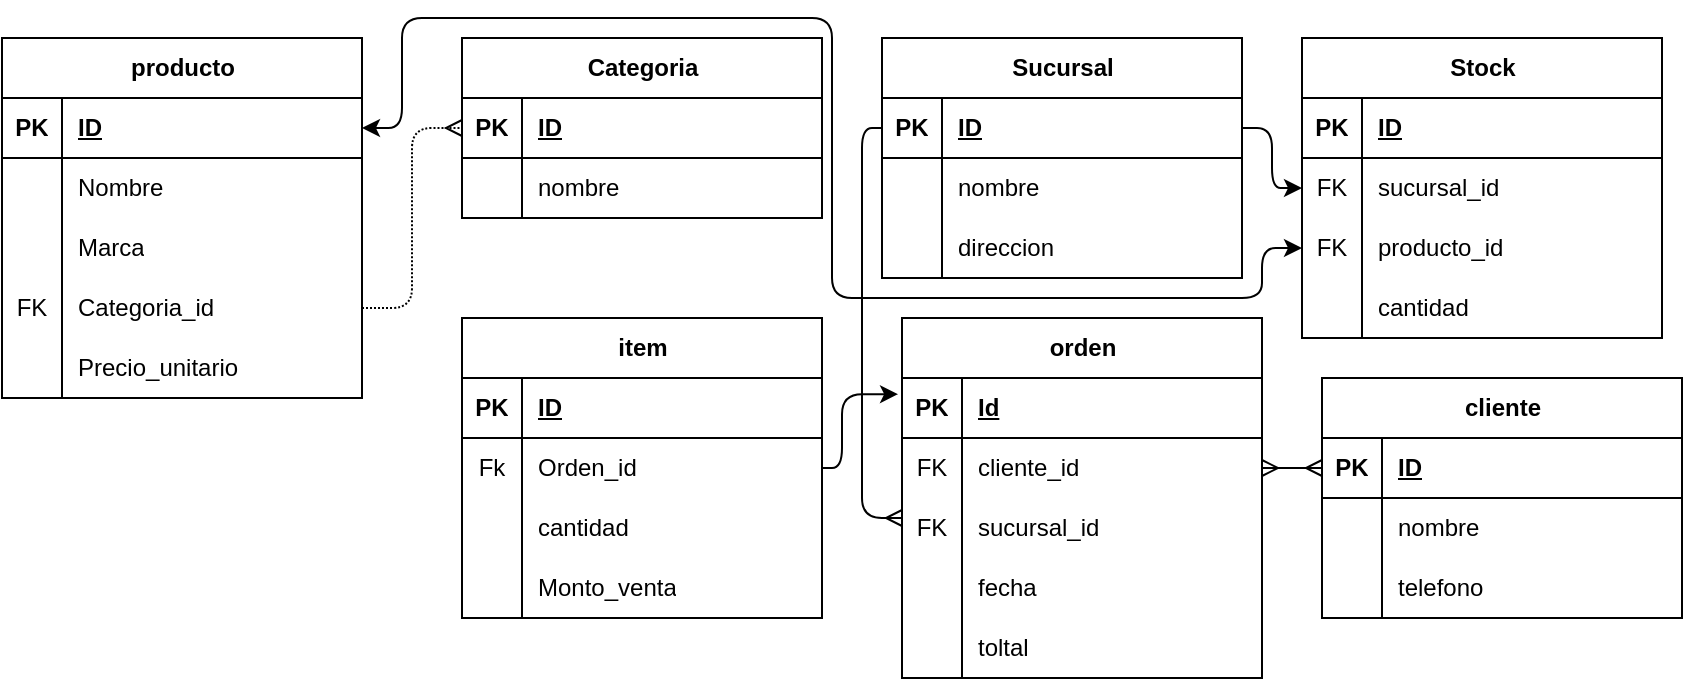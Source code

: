 <mxfile>
    <diagram name="Página-1" id="HfL3oUS0hRwp20W-TjiG">
        <mxGraphModel dx="779" dy="559" grid="1" gridSize="10" guides="1" tooltips="1" connect="1" arrows="1" fold="1" page="1" pageScale="1" pageWidth="827" pageHeight="1169" math="0" shadow="0">
            <root>
                <mxCell id="0"/>
                <mxCell id="1" parent="0"/>
                <mxCell id="Du9rC2xpusQDRK1e7lrX-2" value="Categoria" style="shape=table;startSize=30;container=1;collapsible=1;childLayout=tableLayout;fixedRows=1;rowLines=0;fontStyle=1;align=center;resizeLast=1;html=1;" parent="1" vertex="1">
                    <mxGeometry x="290" y="90" width="180" height="90" as="geometry"/>
                </mxCell>
                <mxCell id="Du9rC2xpusQDRK1e7lrX-3" value="" style="shape=tableRow;horizontal=0;startSize=0;swimlaneHead=0;swimlaneBody=0;fillColor=none;collapsible=0;dropTarget=0;points=[[0,0.5],[1,0.5]];portConstraint=eastwest;top=0;left=0;right=0;bottom=1;" parent="Du9rC2xpusQDRK1e7lrX-2" vertex="1">
                    <mxGeometry y="30" width="180" height="30" as="geometry"/>
                </mxCell>
                <mxCell id="Du9rC2xpusQDRK1e7lrX-4" value="PK" style="shape=partialRectangle;connectable=0;fillColor=none;top=0;left=0;bottom=0;right=0;fontStyle=1;overflow=hidden;whiteSpace=wrap;html=1;" parent="Du9rC2xpusQDRK1e7lrX-3" vertex="1">
                    <mxGeometry width="30" height="30" as="geometry">
                        <mxRectangle width="30" height="30" as="alternateBounds"/>
                    </mxGeometry>
                </mxCell>
                <mxCell id="Du9rC2xpusQDRK1e7lrX-5" value="ID" style="shape=partialRectangle;connectable=0;fillColor=none;top=0;left=0;bottom=0;right=0;align=left;spacingLeft=6;fontStyle=5;overflow=hidden;whiteSpace=wrap;html=1;" parent="Du9rC2xpusQDRK1e7lrX-3" vertex="1">
                    <mxGeometry x="30" width="150" height="30" as="geometry">
                        <mxRectangle width="150" height="30" as="alternateBounds"/>
                    </mxGeometry>
                </mxCell>
                <mxCell id="Du9rC2xpusQDRK1e7lrX-6" value="" style="shape=tableRow;horizontal=0;startSize=0;swimlaneHead=0;swimlaneBody=0;fillColor=none;collapsible=0;dropTarget=0;points=[[0,0.5],[1,0.5]];portConstraint=eastwest;top=0;left=0;right=0;bottom=0;" parent="Du9rC2xpusQDRK1e7lrX-2" vertex="1">
                    <mxGeometry y="60" width="180" height="30" as="geometry"/>
                </mxCell>
                <mxCell id="Du9rC2xpusQDRK1e7lrX-7" value="" style="shape=partialRectangle;connectable=0;fillColor=none;top=0;left=0;bottom=0;right=0;editable=1;overflow=hidden;whiteSpace=wrap;html=1;" parent="Du9rC2xpusQDRK1e7lrX-6" vertex="1">
                    <mxGeometry width="30" height="30" as="geometry">
                        <mxRectangle width="30" height="30" as="alternateBounds"/>
                    </mxGeometry>
                </mxCell>
                <mxCell id="Du9rC2xpusQDRK1e7lrX-8" value="nombre" style="shape=partialRectangle;connectable=0;fillColor=none;top=0;left=0;bottom=0;right=0;align=left;spacingLeft=6;overflow=hidden;whiteSpace=wrap;html=1;" parent="Du9rC2xpusQDRK1e7lrX-6" vertex="1">
                    <mxGeometry x="30" width="150" height="30" as="geometry">
                        <mxRectangle width="150" height="30" as="alternateBounds"/>
                    </mxGeometry>
                </mxCell>
                <mxCell id="Du9rC2xpusQDRK1e7lrX-15" value="producto" style="shape=table;startSize=30;container=1;collapsible=1;childLayout=tableLayout;fixedRows=1;rowLines=0;fontStyle=1;align=center;resizeLast=1;html=1;" parent="1" vertex="1">
                    <mxGeometry x="60" y="90" width="180" height="180" as="geometry"/>
                </mxCell>
                <mxCell id="Du9rC2xpusQDRK1e7lrX-16" value="" style="shape=tableRow;horizontal=0;startSize=0;swimlaneHead=0;swimlaneBody=0;fillColor=none;collapsible=0;dropTarget=0;points=[[0,0.5],[1,0.5]];portConstraint=eastwest;top=0;left=0;right=0;bottom=1;" parent="Du9rC2xpusQDRK1e7lrX-15" vertex="1">
                    <mxGeometry y="30" width="180" height="30" as="geometry"/>
                </mxCell>
                <mxCell id="Du9rC2xpusQDRK1e7lrX-17" value="PK" style="shape=partialRectangle;connectable=0;fillColor=none;top=0;left=0;bottom=0;right=0;fontStyle=1;overflow=hidden;whiteSpace=wrap;html=1;" parent="Du9rC2xpusQDRK1e7lrX-16" vertex="1">
                    <mxGeometry width="30" height="30" as="geometry">
                        <mxRectangle width="30" height="30" as="alternateBounds"/>
                    </mxGeometry>
                </mxCell>
                <mxCell id="Du9rC2xpusQDRK1e7lrX-18" value="ID" style="shape=partialRectangle;connectable=0;fillColor=none;top=0;left=0;bottom=0;right=0;align=left;spacingLeft=6;fontStyle=5;overflow=hidden;whiteSpace=wrap;html=1;" parent="Du9rC2xpusQDRK1e7lrX-16" vertex="1">
                    <mxGeometry x="30" width="150" height="30" as="geometry">
                        <mxRectangle width="150" height="30" as="alternateBounds"/>
                    </mxGeometry>
                </mxCell>
                <mxCell id="Du9rC2xpusQDRK1e7lrX-19" value="" style="shape=tableRow;horizontal=0;startSize=0;swimlaneHead=0;swimlaneBody=0;fillColor=none;collapsible=0;dropTarget=0;points=[[0,0.5],[1,0.5]];portConstraint=eastwest;top=0;left=0;right=0;bottom=0;" parent="Du9rC2xpusQDRK1e7lrX-15" vertex="1">
                    <mxGeometry y="60" width="180" height="30" as="geometry"/>
                </mxCell>
                <mxCell id="Du9rC2xpusQDRK1e7lrX-20" value="" style="shape=partialRectangle;connectable=0;fillColor=none;top=0;left=0;bottom=0;right=0;editable=1;overflow=hidden;whiteSpace=wrap;html=1;" parent="Du9rC2xpusQDRK1e7lrX-19" vertex="1">
                    <mxGeometry width="30" height="30" as="geometry">
                        <mxRectangle width="30" height="30" as="alternateBounds"/>
                    </mxGeometry>
                </mxCell>
                <mxCell id="Du9rC2xpusQDRK1e7lrX-21" value="Nombre" style="shape=partialRectangle;connectable=0;fillColor=none;top=0;left=0;bottom=0;right=0;align=left;spacingLeft=6;overflow=hidden;whiteSpace=wrap;html=1;" parent="Du9rC2xpusQDRK1e7lrX-19" vertex="1">
                    <mxGeometry x="30" width="150" height="30" as="geometry">
                        <mxRectangle width="150" height="30" as="alternateBounds"/>
                    </mxGeometry>
                </mxCell>
                <mxCell id="Du9rC2xpusQDRK1e7lrX-31" style="shape=tableRow;horizontal=0;startSize=0;swimlaneHead=0;swimlaneBody=0;fillColor=none;collapsible=0;dropTarget=0;points=[[0,0.5],[1,0.5]];portConstraint=eastwest;top=0;left=0;right=0;bottom=0;" parent="Du9rC2xpusQDRK1e7lrX-15" vertex="1">
                    <mxGeometry y="90" width="180" height="30" as="geometry"/>
                </mxCell>
                <mxCell id="Du9rC2xpusQDRK1e7lrX-32" style="shape=partialRectangle;connectable=0;fillColor=none;top=0;left=0;bottom=0;right=0;editable=1;overflow=hidden;whiteSpace=wrap;html=1;" parent="Du9rC2xpusQDRK1e7lrX-31" vertex="1">
                    <mxGeometry width="30" height="30" as="geometry">
                        <mxRectangle width="30" height="30" as="alternateBounds"/>
                    </mxGeometry>
                </mxCell>
                <mxCell id="Du9rC2xpusQDRK1e7lrX-33" value="Marca" style="shape=partialRectangle;connectable=0;fillColor=none;top=0;left=0;bottom=0;right=0;align=left;spacingLeft=6;overflow=hidden;whiteSpace=wrap;html=1;" parent="Du9rC2xpusQDRK1e7lrX-31" vertex="1">
                    <mxGeometry x="30" width="150" height="30" as="geometry">
                        <mxRectangle width="150" height="30" as="alternateBounds"/>
                    </mxGeometry>
                </mxCell>
                <mxCell id="Du9rC2xpusQDRK1e7lrX-22" value="" style="shape=tableRow;horizontal=0;startSize=0;swimlaneHead=0;swimlaneBody=0;fillColor=none;collapsible=0;dropTarget=0;points=[[0,0.5],[1,0.5]];portConstraint=eastwest;top=0;left=0;right=0;bottom=0;" parent="Du9rC2xpusQDRK1e7lrX-15" vertex="1">
                    <mxGeometry y="120" width="180" height="30" as="geometry"/>
                </mxCell>
                <mxCell id="Du9rC2xpusQDRK1e7lrX-23" value="FK" style="shape=partialRectangle;connectable=0;fillColor=none;top=0;left=0;bottom=0;right=0;editable=1;overflow=hidden;whiteSpace=wrap;html=1;" parent="Du9rC2xpusQDRK1e7lrX-22" vertex="1">
                    <mxGeometry width="30" height="30" as="geometry">
                        <mxRectangle width="30" height="30" as="alternateBounds"/>
                    </mxGeometry>
                </mxCell>
                <mxCell id="Du9rC2xpusQDRK1e7lrX-24" value="Categoria_id" style="shape=partialRectangle;connectable=0;fillColor=none;top=0;left=0;bottom=0;right=0;align=left;spacingLeft=6;overflow=hidden;whiteSpace=wrap;html=1;" parent="Du9rC2xpusQDRK1e7lrX-22" vertex="1">
                    <mxGeometry x="30" width="150" height="30" as="geometry">
                        <mxRectangle width="150" height="30" as="alternateBounds"/>
                    </mxGeometry>
                </mxCell>
                <mxCell id="Du9rC2xpusQDRK1e7lrX-25" value="" style="shape=tableRow;horizontal=0;startSize=0;swimlaneHead=0;swimlaneBody=0;fillColor=none;collapsible=0;dropTarget=0;points=[[0,0.5],[1,0.5]];portConstraint=eastwest;top=0;left=0;right=0;bottom=0;" parent="Du9rC2xpusQDRK1e7lrX-15" vertex="1">
                    <mxGeometry y="150" width="180" height="30" as="geometry"/>
                </mxCell>
                <mxCell id="Du9rC2xpusQDRK1e7lrX-26" value="" style="shape=partialRectangle;connectable=0;fillColor=none;top=0;left=0;bottom=0;right=0;editable=1;overflow=hidden;whiteSpace=wrap;html=1;" parent="Du9rC2xpusQDRK1e7lrX-25" vertex="1">
                    <mxGeometry width="30" height="30" as="geometry">
                        <mxRectangle width="30" height="30" as="alternateBounds"/>
                    </mxGeometry>
                </mxCell>
                <mxCell id="Du9rC2xpusQDRK1e7lrX-27" value="Precio_unitario" style="shape=partialRectangle;connectable=0;fillColor=none;top=0;left=0;bottom=0;right=0;align=left;spacingLeft=6;overflow=hidden;whiteSpace=wrap;html=1;" parent="Du9rC2xpusQDRK1e7lrX-25" vertex="1">
                    <mxGeometry x="30" width="150" height="30" as="geometry">
                        <mxRectangle width="150" height="30" as="alternateBounds"/>
                    </mxGeometry>
                </mxCell>
                <mxCell id="Du9rC2xpusQDRK1e7lrX-34" value="Sucursal" style="shape=table;startSize=30;container=1;collapsible=1;childLayout=tableLayout;fixedRows=1;rowLines=0;fontStyle=1;align=center;resizeLast=1;html=1;" parent="1" vertex="1">
                    <mxGeometry x="500" y="90" width="180" height="120" as="geometry"/>
                </mxCell>
                <mxCell id="Du9rC2xpusQDRK1e7lrX-35" value="" style="shape=tableRow;horizontal=0;startSize=0;swimlaneHead=0;swimlaneBody=0;fillColor=none;collapsible=0;dropTarget=0;points=[[0,0.5],[1,0.5]];portConstraint=eastwest;top=0;left=0;right=0;bottom=1;" parent="Du9rC2xpusQDRK1e7lrX-34" vertex="1">
                    <mxGeometry y="30" width="180" height="30" as="geometry"/>
                </mxCell>
                <mxCell id="Du9rC2xpusQDRK1e7lrX-36" value="PK" style="shape=partialRectangle;connectable=0;fillColor=none;top=0;left=0;bottom=0;right=0;fontStyle=1;overflow=hidden;whiteSpace=wrap;html=1;" parent="Du9rC2xpusQDRK1e7lrX-35" vertex="1">
                    <mxGeometry width="30" height="30" as="geometry">
                        <mxRectangle width="30" height="30" as="alternateBounds"/>
                    </mxGeometry>
                </mxCell>
                <mxCell id="Du9rC2xpusQDRK1e7lrX-37" value="ID" style="shape=partialRectangle;connectable=0;fillColor=none;top=0;left=0;bottom=0;right=0;align=left;spacingLeft=6;fontStyle=5;overflow=hidden;whiteSpace=wrap;html=1;" parent="Du9rC2xpusQDRK1e7lrX-35" vertex="1">
                    <mxGeometry x="30" width="150" height="30" as="geometry">
                        <mxRectangle width="150" height="30" as="alternateBounds"/>
                    </mxGeometry>
                </mxCell>
                <mxCell id="Du9rC2xpusQDRK1e7lrX-38" value="" style="shape=tableRow;horizontal=0;startSize=0;swimlaneHead=0;swimlaneBody=0;fillColor=none;collapsible=0;dropTarget=0;points=[[0,0.5],[1,0.5]];portConstraint=eastwest;top=0;left=0;right=0;bottom=0;" parent="Du9rC2xpusQDRK1e7lrX-34" vertex="1">
                    <mxGeometry y="60" width="180" height="30" as="geometry"/>
                </mxCell>
                <mxCell id="Du9rC2xpusQDRK1e7lrX-39" value="" style="shape=partialRectangle;connectable=0;fillColor=none;top=0;left=0;bottom=0;right=0;editable=1;overflow=hidden;whiteSpace=wrap;html=1;" parent="Du9rC2xpusQDRK1e7lrX-38" vertex="1">
                    <mxGeometry width="30" height="30" as="geometry">
                        <mxRectangle width="30" height="30" as="alternateBounds"/>
                    </mxGeometry>
                </mxCell>
                <mxCell id="Du9rC2xpusQDRK1e7lrX-40" value="nombre" style="shape=partialRectangle;connectable=0;fillColor=none;top=0;left=0;bottom=0;right=0;align=left;spacingLeft=6;overflow=hidden;whiteSpace=wrap;html=1;" parent="Du9rC2xpusQDRK1e7lrX-38" vertex="1">
                    <mxGeometry x="30" width="150" height="30" as="geometry">
                        <mxRectangle width="150" height="30" as="alternateBounds"/>
                    </mxGeometry>
                </mxCell>
                <mxCell id="Du9rC2xpusQDRK1e7lrX-41" value="" style="shape=tableRow;horizontal=0;startSize=0;swimlaneHead=0;swimlaneBody=0;fillColor=none;collapsible=0;dropTarget=0;points=[[0,0.5],[1,0.5]];portConstraint=eastwest;top=0;left=0;right=0;bottom=0;" parent="Du9rC2xpusQDRK1e7lrX-34" vertex="1">
                    <mxGeometry y="90" width="180" height="30" as="geometry"/>
                </mxCell>
                <mxCell id="Du9rC2xpusQDRK1e7lrX-42" value="" style="shape=partialRectangle;connectable=0;fillColor=none;top=0;left=0;bottom=0;right=0;editable=1;overflow=hidden;whiteSpace=wrap;html=1;" parent="Du9rC2xpusQDRK1e7lrX-41" vertex="1">
                    <mxGeometry width="30" height="30" as="geometry">
                        <mxRectangle width="30" height="30" as="alternateBounds"/>
                    </mxGeometry>
                </mxCell>
                <mxCell id="Du9rC2xpusQDRK1e7lrX-43" value="direccion" style="shape=partialRectangle;connectable=0;fillColor=none;top=0;left=0;bottom=0;right=0;align=left;spacingLeft=6;overflow=hidden;whiteSpace=wrap;html=1;" parent="Du9rC2xpusQDRK1e7lrX-41" vertex="1">
                    <mxGeometry x="30" width="150" height="30" as="geometry">
                        <mxRectangle width="150" height="30" as="alternateBounds"/>
                    </mxGeometry>
                </mxCell>
                <mxCell id="Du9rC2xpusQDRK1e7lrX-47" value="Stock" style="shape=table;startSize=30;container=1;collapsible=1;childLayout=tableLayout;fixedRows=1;rowLines=0;fontStyle=1;align=center;resizeLast=1;html=1;" parent="1" vertex="1">
                    <mxGeometry x="710" y="90" width="180" height="150" as="geometry"/>
                </mxCell>
                <mxCell id="Du9rC2xpusQDRK1e7lrX-48" value="" style="shape=tableRow;horizontal=0;startSize=0;swimlaneHead=0;swimlaneBody=0;fillColor=none;collapsible=0;dropTarget=0;points=[[0,0.5],[1,0.5]];portConstraint=eastwest;top=0;left=0;right=0;bottom=1;" parent="Du9rC2xpusQDRK1e7lrX-47" vertex="1">
                    <mxGeometry y="30" width="180" height="30" as="geometry"/>
                </mxCell>
                <mxCell id="Du9rC2xpusQDRK1e7lrX-49" value="PK" style="shape=partialRectangle;connectable=0;fillColor=none;top=0;left=0;bottom=0;right=0;fontStyle=1;overflow=hidden;whiteSpace=wrap;html=1;" parent="Du9rC2xpusQDRK1e7lrX-48" vertex="1">
                    <mxGeometry width="30" height="30" as="geometry">
                        <mxRectangle width="30" height="30" as="alternateBounds"/>
                    </mxGeometry>
                </mxCell>
                <mxCell id="Du9rC2xpusQDRK1e7lrX-50" value="ID" style="shape=partialRectangle;connectable=0;fillColor=none;top=0;left=0;bottom=0;right=0;align=left;spacingLeft=6;fontStyle=5;overflow=hidden;whiteSpace=wrap;html=1;" parent="Du9rC2xpusQDRK1e7lrX-48" vertex="1">
                    <mxGeometry x="30" width="150" height="30" as="geometry">
                        <mxRectangle width="150" height="30" as="alternateBounds"/>
                    </mxGeometry>
                </mxCell>
                <mxCell id="Du9rC2xpusQDRK1e7lrX-51" value="" style="shape=tableRow;horizontal=0;startSize=0;swimlaneHead=0;swimlaneBody=0;fillColor=none;collapsible=0;dropTarget=0;points=[[0,0.5],[1,0.5]];portConstraint=eastwest;top=0;left=0;right=0;bottom=0;" parent="Du9rC2xpusQDRK1e7lrX-47" vertex="1">
                    <mxGeometry y="60" width="180" height="30" as="geometry"/>
                </mxCell>
                <mxCell id="Du9rC2xpusQDRK1e7lrX-52" value="FK" style="shape=partialRectangle;connectable=0;fillColor=none;top=0;left=0;bottom=0;right=0;editable=1;overflow=hidden;whiteSpace=wrap;html=1;" parent="Du9rC2xpusQDRK1e7lrX-51" vertex="1">
                    <mxGeometry width="30" height="30" as="geometry">
                        <mxRectangle width="30" height="30" as="alternateBounds"/>
                    </mxGeometry>
                </mxCell>
                <mxCell id="Du9rC2xpusQDRK1e7lrX-53" value="sucursal_id" style="shape=partialRectangle;connectable=0;fillColor=none;top=0;left=0;bottom=0;right=0;align=left;spacingLeft=6;overflow=hidden;whiteSpace=wrap;html=1;" parent="Du9rC2xpusQDRK1e7lrX-51" vertex="1">
                    <mxGeometry x="30" width="150" height="30" as="geometry">
                        <mxRectangle width="150" height="30" as="alternateBounds"/>
                    </mxGeometry>
                </mxCell>
                <mxCell id="Du9rC2xpusQDRK1e7lrX-54" value="" style="shape=tableRow;horizontal=0;startSize=0;swimlaneHead=0;swimlaneBody=0;fillColor=none;collapsible=0;dropTarget=0;points=[[0,0.5],[1,0.5]];portConstraint=eastwest;top=0;left=0;right=0;bottom=0;" parent="Du9rC2xpusQDRK1e7lrX-47" vertex="1">
                    <mxGeometry y="90" width="180" height="30" as="geometry"/>
                </mxCell>
                <mxCell id="Du9rC2xpusQDRK1e7lrX-55" value="FK" style="shape=partialRectangle;connectable=0;fillColor=none;top=0;left=0;bottom=0;right=0;editable=1;overflow=hidden;whiteSpace=wrap;html=1;" parent="Du9rC2xpusQDRK1e7lrX-54" vertex="1">
                    <mxGeometry width="30" height="30" as="geometry">
                        <mxRectangle width="30" height="30" as="alternateBounds"/>
                    </mxGeometry>
                </mxCell>
                <mxCell id="Du9rC2xpusQDRK1e7lrX-56" value="producto_id" style="shape=partialRectangle;connectable=0;fillColor=none;top=0;left=0;bottom=0;right=0;align=left;spacingLeft=6;overflow=hidden;whiteSpace=wrap;html=1;" parent="Du9rC2xpusQDRK1e7lrX-54" vertex="1">
                    <mxGeometry x="30" width="150" height="30" as="geometry">
                        <mxRectangle width="150" height="30" as="alternateBounds"/>
                    </mxGeometry>
                </mxCell>
                <mxCell id="Du9rC2xpusQDRK1e7lrX-57" value="" style="shape=tableRow;horizontal=0;startSize=0;swimlaneHead=0;swimlaneBody=0;fillColor=none;collapsible=0;dropTarget=0;points=[[0,0.5],[1,0.5]];portConstraint=eastwest;top=0;left=0;right=0;bottom=0;" parent="Du9rC2xpusQDRK1e7lrX-47" vertex="1">
                    <mxGeometry y="120" width="180" height="30" as="geometry"/>
                </mxCell>
                <mxCell id="Du9rC2xpusQDRK1e7lrX-58" value="" style="shape=partialRectangle;connectable=0;fillColor=none;top=0;left=0;bottom=0;right=0;editable=1;overflow=hidden;whiteSpace=wrap;html=1;" parent="Du9rC2xpusQDRK1e7lrX-57" vertex="1">
                    <mxGeometry width="30" height="30" as="geometry">
                        <mxRectangle width="30" height="30" as="alternateBounds"/>
                    </mxGeometry>
                </mxCell>
                <mxCell id="Du9rC2xpusQDRK1e7lrX-59" value="cantidad" style="shape=partialRectangle;connectable=0;fillColor=none;top=0;left=0;bottom=0;right=0;align=left;spacingLeft=6;overflow=hidden;whiteSpace=wrap;html=1;" parent="Du9rC2xpusQDRK1e7lrX-57" vertex="1">
                    <mxGeometry x="30" width="150" height="30" as="geometry">
                        <mxRectangle width="150" height="30" as="alternateBounds"/>
                    </mxGeometry>
                </mxCell>
                <mxCell id="Du9rC2xpusQDRK1e7lrX-60" value="cliente" style="shape=table;startSize=30;container=1;collapsible=1;childLayout=tableLayout;fixedRows=1;rowLines=0;fontStyle=1;align=center;resizeLast=1;html=1;" parent="1" vertex="1">
                    <mxGeometry x="720" y="260" width="180" height="120" as="geometry"/>
                </mxCell>
                <mxCell id="Du9rC2xpusQDRK1e7lrX-61" value="" style="shape=tableRow;horizontal=0;startSize=0;swimlaneHead=0;swimlaneBody=0;fillColor=none;collapsible=0;dropTarget=0;points=[[0,0.5],[1,0.5]];portConstraint=eastwest;top=0;left=0;right=0;bottom=1;" parent="Du9rC2xpusQDRK1e7lrX-60" vertex="1">
                    <mxGeometry y="30" width="180" height="30" as="geometry"/>
                </mxCell>
                <mxCell id="Du9rC2xpusQDRK1e7lrX-62" value="PK" style="shape=partialRectangle;connectable=0;fillColor=none;top=0;left=0;bottom=0;right=0;fontStyle=1;overflow=hidden;whiteSpace=wrap;html=1;" parent="Du9rC2xpusQDRK1e7lrX-61" vertex="1">
                    <mxGeometry width="30" height="30" as="geometry">
                        <mxRectangle width="30" height="30" as="alternateBounds"/>
                    </mxGeometry>
                </mxCell>
                <mxCell id="Du9rC2xpusQDRK1e7lrX-63" value="ID" style="shape=partialRectangle;connectable=0;fillColor=none;top=0;left=0;bottom=0;right=0;align=left;spacingLeft=6;fontStyle=5;overflow=hidden;whiteSpace=wrap;html=1;" parent="Du9rC2xpusQDRK1e7lrX-61" vertex="1">
                    <mxGeometry x="30" width="150" height="30" as="geometry">
                        <mxRectangle width="150" height="30" as="alternateBounds"/>
                    </mxGeometry>
                </mxCell>
                <mxCell id="Du9rC2xpusQDRK1e7lrX-64" value="" style="shape=tableRow;horizontal=0;startSize=0;swimlaneHead=0;swimlaneBody=0;fillColor=none;collapsible=0;dropTarget=0;points=[[0,0.5],[1,0.5]];portConstraint=eastwest;top=0;left=0;right=0;bottom=0;" parent="Du9rC2xpusQDRK1e7lrX-60" vertex="1">
                    <mxGeometry y="60" width="180" height="30" as="geometry"/>
                </mxCell>
                <mxCell id="Du9rC2xpusQDRK1e7lrX-65" value="" style="shape=partialRectangle;connectable=0;fillColor=none;top=0;left=0;bottom=0;right=0;editable=1;overflow=hidden;whiteSpace=wrap;html=1;" parent="Du9rC2xpusQDRK1e7lrX-64" vertex="1">
                    <mxGeometry width="30" height="30" as="geometry">
                        <mxRectangle width="30" height="30" as="alternateBounds"/>
                    </mxGeometry>
                </mxCell>
                <mxCell id="Du9rC2xpusQDRK1e7lrX-66" value="nombre" style="shape=partialRectangle;connectable=0;fillColor=none;top=0;left=0;bottom=0;right=0;align=left;spacingLeft=6;overflow=hidden;whiteSpace=wrap;html=1;" parent="Du9rC2xpusQDRK1e7lrX-64" vertex="1">
                    <mxGeometry x="30" width="150" height="30" as="geometry">
                        <mxRectangle width="150" height="30" as="alternateBounds"/>
                    </mxGeometry>
                </mxCell>
                <mxCell id="Du9rC2xpusQDRK1e7lrX-67" value="" style="shape=tableRow;horizontal=0;startSize=0;swimlaneHead=0;swimlaneBody=0;fillColor=none;collapsible=0;dropTarget=0;points=[[0,0.5],[1,0.5]];portConstraint=eastwest;top=0;left=0;right=0;bottom=0;" parent="Du9rC2xpusQDRK1e7lrX-60" vertex="1">
                    <mxGeometry y="90" width="180" height="30" as="geometry"/>
                </mxCell>
                <mxCell id="Du9rC2xpusQDRK1e7lrX-68" value="" style="shape=partialRectangle;connectable=0;fillColor=none;top=0;left=0;bottom=0;right=0;editable=1;overflow=hidden;whiteSpace=wrap;html=1;" parent="Du9rC2xpusQDRK1e7lrX-67" vertex="1">
                    <mxGeometry width="30" height="30" as="geometry">
                        <mxRectangle width="30" height="30" as="alternateBounds"/>
                    </mxGeometry>
                </mxCell>
                <mxCell id="Du9rC2xpusQDRK1e7lrX-69" value="telefono&amp;nbsp;" style="shape=partialRectangle;connectable=0;fillColor=none;top=0;left=0;bottom=0;right=0;align=left;spacingLeft=6;overflow=hidden;whiteSpace=wrap;html=1;" parent="Du9rC2xpusQDRK1e7lrX-67" vertex="1">
                    <mxGeometry x="30" width="150" height="30" as="geometry">
                        <mxRectangle width="150" height="30" as="alternateBounds"/>
                    </mxGeometry>
                </mxCell>
                <mxCell id="Du9rC2xpusQDRK1e7lrX-73" value="orden" style="shape=table;startSize=30;container=1;collapsible=1;childLayout=tableLayout;fixedRows=1;rowLines=0;fontStyle=1;align=center;resizeLast=1;html=1;" parent="1" vertex="1">
                    <mxGeometry x="510" y="230" width="180" height="180" as="geometry"/>
                </mxCell>
                <mxCell id="Du9rC2xpusQDRK1e7lrX-74" value="" style="shape=tableRow;horizontal=0;startSize=0;swimlaneHead=0;swimlaneBody=0;fillColor=none;collapsible=0;dropTarget=0;points=[[0,0.5],[1,0.5]];portConstraint=eastwest;top=0;left=0;right=0;bottom=1;" parent="Du9rC2xpusQDRK1e7lrX-73" vertex="1">
                    <mxGeometry y="30" width="180" height="30" as="geometry"/>
                </mxCell>
                <mxCell id="Du9rC2xpusQDRK1e7lrX-75" value="PK" style="shape=partialRectangle;connectable=0;fillColor=none;top=0;left=0;bottom=0;right=0;fontStyle=1;overflow=hidden;whiteSpace=wrap;html=1;" parent="Du9rC2xpusQDRK1e7lrX-74" vertex="1">
                    <mxGeometry width="30" height="30" as="geometry">
                        <mxRectangle width="30" height="30" as="alternateBounds"/>
                    </mxGeometry>
                </mxCell>
                <mxCell id="Du9rC2xpusQDRK1e7lrX-76" value="Id" style="shape=partialRectangle;connectable=0;fillColor=none;top=0;left=0;bottom=0;right=0;align=left;spacingLeft=6;fontStyle=5;overflow=hidden;whiteSpace=wrap;html=1;" parent="Du9rC2xpusQDRK1e7lrX-74" vertex="1">
                    <mxGeometry x="30" width="150" height="30" as="geometry">
                        <mxRectangle width="150" height="30" as="alternateBounds"/>
                    </mxGeometry>
                </mxCell>
                <mxCell id="Du9rC2xpusQDRK1e7lrX-77" value="" style="shape=tableRow;horizontal=0;startSize=0;swimlaneHead=0;swimlaneBody=0;fillColor=none;collapsible=0;dropTarget=0;points=[[0,0.5],[1,0.5]];portConstraint=eastwest;top=0;left=0;right=0;bottom=0;" parent="Du9rC2xpusQDRK1e7lrX-73" vertex="1">
                    <mxGeometry y="60" width="180" height="30" as="geometry"/>
                </mxCell>
                <mxCell id="Du9rC2xpusQDRK1e7lrX-78" value="FK" style="shape=partialRectangle;connectable=0;fillColor=none;top=0;left=0;bottom=0;right=0;editable=1;overflow=hidden;whiteSpace=wrap;html=1;" parent="Du9rC2xpusQDRK1e7lrX-77" vertex="1">
                    <mxGeometry width="30" height="30" as="geometry">
                        <mxRectangle width="30" height="30" as="alternateBounds"/>
                    </mxGeometry>
                </mxCell>
                <mxCell id="Du9rC2xpusQDRK1e7lrX-79" value="cliente_id" style="shape=partialRectangle;connectable=0;fillColor=none;top=0;left=0;bottom=0;right=0;align=left;spacingLeft=6;overflow=hidden;whiteSpace=wrap;html=1;" parent="Du9rC2xpusQDRK1e7lrX-77" vertex="1">
                    <mxGeometry x="30" width="150" height="30" as="geometry">
                        <mxRectangle width="150" height="30" as="alternateBounds"/>
                    </mxGeometry>
                </mxCell>
                <mxCell id="Du9rC2xpusQDRK1e7lrX-80" value="" style="shape=tableRow;horizontal=0;startSize=0;swimlaneHead=0;swimlaneBody=0;fillColor=none;collapsible=0;dropTarget=0;points=[[0,0.5],[1,0.5]];portConstraint=eastwest;top=0;left=0;right=0;bottom=0;" parent="Du9rC2xpusQDRK1e7lrX-73" vertex="1">
                    <mxGeometry y="90" width="180" height="30" as="geometry"/>
                </mxCell>
                <mxCell id="Du9rC2xpusQDRK1e7lrX-81" value="FK" style="shape=partialRectangle;connectable=0;fillColor=none;top=0;left=0;bottom=0;right=0;editable=1;overflow=hidden;whiteSpace=wrap;html=1;" parent="Du9rC2xpusQDRK1e7lrX-80" vertex="1">
                    <mxGeometry width="30" height="30" as="geometry">
                        <mxRectangle width="30" height="30" as="alternateBounds"/>
                    </mxGeometry>
                </mxCell>
                <mxCell id="Du9rC2xpusQDRK1e7lrX-82" value="sucursal_id" style="shape=partialRectangle;connectable=0;fillColor=none;top=0;left=0;bottom=0;right=0;align=left;spacingLeft=6;overflow=hidden;whiteSpace=wrap;html=1;" parent="Du9rC2xpusQDRK1e7lrX-80" vertex="1">
                    <mxGeometry x="30" width="150" height="30" as="geometry">
                        <mxRectangle width="150" height="30" as="alternateBounds"/>
                    </mxGeometry>
                </mxCell>
                <mxCell id="Du9rC2xpusQDRK1e7lrX-83" value="" style="shape=tableRow;horizontal=0;startSize=0;swimlaneHead=0;swimlaneBody=0;fillColor=none;collapsible=0;dropTarget=0;points=[[0,0.5],[1,0.5]];portConstraint=eastwest;top=0;left=0;right=0;bottom=0;" parent="Du9rC2xpusQDRK1e7lrX-73" vertex="1">
                    <mxGeometry y="120" width="180" height="30" as="geometry"/>
                </mxCell>
                <mxCell id="Du9rC2xpusQDRK1e7lrX-84" value="" style="shape=partialRectangle;connectable=0;fillColor=none;top=0;left=0;bottom=0;right=0;editable=1;overflow=hidden;whiteSpace=wrap;html=1;" parent="Du9rC2xpusQDRK1e7lrX-83" vertex="1">
                    <mxGeometry width="30" height="30" as="geometry">
                        <mxRectangle width="30" height="30" as="alternateBounds"/>
                    </mxGeometry>
                </mxCell>
                <mxCell id="Du9rC2xpusQDRK1e7lrX-85" value="fecha&amp;nbsp;" style="shape=partialRectangle;connectable=0;fillColor=none;top=0;left=0;bottom=0;right=0;align=left;spacingLeft=6;overflow=hidden;whiteSpace=wrap;html=1;" parent="Du9rC2xpusQDRK1e7lrX-83" vertex="1">
                    <mxGeometry x="30" width="150" height="30" as="geometry">
                        <mxRectangle width="150" height="30" as="alternateBounds"/>
                    </mxGeometry>
                </mxCell>
                <mxCell id="Du9rC2xpusQDRK1e7lrX-86" style="shape=tableRow;horizontal=0;startSize=0;swimlaneHead=0;swimlaneBody=0;fillColor=none;collapsible=0;dropTarget=0;points=[[0,0.5],[1,0.5]];portConstraint=eastwest;top=0;left=0;right=0;bottom=0;" parent="Du9rC2xpusQDRK1e7lrX-73" vertex="1">
                    <mxGeometry y="150" width="180" height="30" as="geometry"/>
                </mxCell>
                <mxCell id="Du9rC2xpusQDRK1e7lrX-87" style="shape=partialRectangle;connectable=0;fillColor=none;top=0;left=0;bottom=0;right=0;editable=1;overflow=hidden;whiteSpace=wrap;html=1;" parent="Du9rC2xpusQDRK1e7lrX-86" vertex="1">
                    <mxGeometry width="30" height="30" as="geometry">
                        <mxRectangle width="30" height="30" as="alternateBounds"/>
                    </mxGeometry>
                </mxCell>
                <mxCell id="Du9rC2xpusQDRK1e7lrX-88" value="toltal" style="shape=partialRectangle;connectable=0;fillColor=none;top=0;left=0;bottom=0;right=0;align=left;spacingLeft=6;overflow=hidden;whiteSpace=wrap;html=1;" parent="Du9rC2xpusQDRK1e7lrX-86" vertex="1">
                    <mxGeometry x="30" width="150" height="30" as="geometry">
                        <mxRectangle width="150" height="30" as="alternateBounds"/>
                    </mxGeometry>
                </mxCell>
                <mxCell id="Du9rC2xpusQDRK1e7lrX-89" value="item" style="shape=table;startSize=30;container=1;collapsible=1;childLayout=tableLayout;fixedRows=1;rowLines=0;fontStyle=1;align=center;resizeLast=1;html=1;" parent="1" vertex="1">
                    <mxGeometry x="290" y="230" width="180" height="150" as="geometry"/>
                </mxCell>
                <mxCell id="Du9rC2xpusQDRK1e7lrX-90" value="" style="shape=tableRow;horizontal=0;startSize=0;swimlaneHead=0;swimlaneBody=0;fillColor=none;collapsible=0;dropTarget=0;points=[[0,0.5],[1,0.5]];portConstraint=eastwest;top=0;left=0;right=0;bottom=1;" parent="Du9rC2xpusQDRK1e7lrX-89" vertex="1">
                    <mxGeometry y="30" width="180" height="30" as="geometry"/>
                </mxCell>
                <mxCell id="Du9rC2xpusQDRK1e7lrX-91" value="PK" style="shape=partialRectangle;connectable=0;fillColor=none;top=0;left=0;bottom=0;right=0;fontStyle=1;overflow=hidden;whiteSpace=wrap;html=1;" parent="Du9rC2xpusQDRK1e7lrX-90" vertex="1">
                    <mxGeometry width="30" height="30" as="geometry">
                        <mxRectangle width="30" height="30" as="alternateBounds"/>
                    </mxGeometry>
                </mxCell>
                <mxCell id="Du9rC2xpusQDRK1e7lrX-92" value="ID" style="shape=partialRectangle;connectable=0;fillColor=none;top=0;left=0;bottom=0;right=0;align=left;spacingLeft=6;fontStyle=5;overflow=hidden;whiteSpace=wrap;html=1;" parent="Du9rC2xpusQDRK1e7lrX-90" vertex="1">
                    <mxGeometry x="30" width="150" height="30" as="geometry">
                        <mxRectangle width="150" height="30" as="alternateBounds"/>
                    </mxGeometry>
                </mxCell>
                <mxCell id="Du9rC2xpusQDRK1e7lrX-93" value="" style="shape=tableRow;horizontal=0;startSize=0;swimlaneHead=0;swimlaneBody=0;fillColor=none;collapsible=0;dropTarget=0;points=[[0,0.5],[1,0.5]];portConstraint=eastwest;top=0;left=0;right=0;bottom=0;" parent="Du9rC2xpusQDRK1e7lrX-89" vertex="1">
                    <mxGeometry y="60" width="180" height="30" as="geometry"/>
                </mxCell>
                <mxCell id="Du9rC2xpusQDRK1e7lrX-94" value="Fk" style="shape=partialRectangle;connectable=0;fillColor=none;top=0;left=0;bottom=0;right=0;editable=1;overflow=hidden;whiteSpace=wrap;html=1;" parent="Du9rC2xpusQDRK1e7lrX-93" vertex="1">
                    <mxGeometry width="30" height="30" as="geometry">
                        <mxRectangle width="30" height="30" as="alternateBounds"/>
                    </mxGeometry>
                </mxCell>
                <mxCell id="Du9rC2xpusQDRK1e7lrX-95" value="Orden_id" style="shape=partialRectangle;connectable=0;fillColor=none;top=0;left=0;bottom=0;right=0;align=left;spacingLeft=6;overflow=hidden;whiteSpace=wrap;html=1;" parent="Du9rC2xpusQDRK1e7lrX-93" vertex="1">
                    <mxGeometry x="30" width="150" height="30" as="geometry">
                        <mxRectangle width="150" height="30" as="alternateBounds"/>
                    </mxGeometry>
                </mxCell>
                <mxCell id="Du9rC2xpusQDRK1e7lrX-96" value="" style="shape=tableRow;horizontal=0;startSize=0;swimlaneHead=0;swimlaneBody=0;fillColor=none;collapsible=0;dropTarget=0;points=[[0,0.5],[1,0.5]];portConstraint=eastwest;top=0;left=0;right=0;bottom=0;" parent="Du9rC2xpusQDRK1e7lrX-89" vertex="1">
                    <mxGeometry y="90" width="180" height="30" as="geometry"/>
                </mxCell>
                <mxCell id="Du9rC2xpusQDRK1e7lrX-97" value="" style="shape=partialRectangle;connectable=0;fillColor=none;top=0;left=0;bottom=0;right=0;editable=1;overflow=hidden;whiteSpace=wrap;html=1;" parent="Du9rC2xpusQDRK1e7lrX-96" vertex="1">
                    <mxGeometry width="30" height="30" as="geometry">
                        <mxRectangle width="30" height="30" as="alternateBounds"/>
                    </mxGeometry>
                </mxCell>
                <mxCell id="Du9rC2xpusQDRK1e7lrX-98" value="cantidad&amp;nbsp;&lt;span style=&quot;white-space: pre;&quot;&gt;&#9;&lt;/span&gt;" style="shape=partialRectangle;connectable=0;fillColor=none;top=0;left=0;bottom=0;right=0;align=left;spacingLeft=6;overflow=hidden;whiteSpace=wrap;html=1;" parent="Du9rC2xpusQDRK1e7lrX-96" vertex="1">
                    <mxGeometry x="30" width="150" height="30" as="geometry">
                        <mxRectangle width="150" height="30" as="alternateBounds"/>
                    </mxGeometry>
                </mxCell>
                <mxCell id="Du9rC2xpusQDRK1e7lrX-99" value="" style="shape=tableRow;horizontal=0;startSize=0;swimlaneHead=0;swimlaneBody=0;fillColor=none;collapsible=0;dropTarget=0;points=[[0,0.5],[1,0.5]];portConstraint=eastwest;top=0;left=0;right=0;bottom=0;" parent="Du9rC2xpusQDRK1e7lrX-89" vertex="1">
                    <mxGeometry y="120" width="180" height="30" as="geometry"/>
                </mxCell>
                <mxCell id="Du9rC2xpusQDRK1e7lrX-100" value="" style="shape=partialRectangle;connectable=0;fillColor=none;top=0;left=0;bottom=0;right=0;editable=1;overflow=hidden;whiteSpace=wrap;html=1;" parent="Du9rC2xpusQDRK1e7lrX-99" vertex="1">
                    <mxGeometry width="30" height="30" as="geometry">
                        <mxRectangle width="30" height="30" as="alternateBounds"/>
                    </mxGeometry>
                </mxCell>
                <mxCell id="Du9rC2xpusQDRK1e7lrX-101" value="Monto_venta" style="shape=partialRectangle;connectable=0;fillColor=none;top=0;left=0;bottom=0;right=0;align=left;spacingLeft=6;overflow=hidden;whiteSpace=wrap;html=1;" parent="Du9rC2xpusQDRK1e7lrX-99" vertex="1">
                    <mxGeometry x="30" width="150" height="30" as="geometry">
                        <mxRectangle width="150" height="30" as="alternateBounds"/>
                    </mxGeometry>
                </mxCell>
                <mxCell id="2" style="edgeStyle=orthogonalEdgeStyle;html=1;exitX=1;exitY=0.5;exitDx=0;exitDy=0;entryX=0;entryY=0.5;entryDx=0;entryDy=0;strokeWidth=1;dashed=1;dashPattern=1 1;endArrow=ERmany;endFill=0;" parent="1" source="Du9rC2xpusQDRK1e7lrX-22" target="Du9rC2xpusQDRK1e7lrX-3" edge="1">
                    <mxGeometry relative="1" as="geometry"/>
                </mxCell>
                <mxCell id="4" style="html=1;exitX=1;exitY=0.5;exitDx=0;exitDy=0;entryX=0;entryY=0.5;entryDx=0;entryDy=0;edgeStyle=orthogonalEdgeStyle;" edge="1" parent="1" source="Du9rC2xpusQDRK1e7lrX-35" target="Du9rC2xpusQDRK1e7lrX-51">
                    <mxGeometry relative="1" as="geometry"/>
                </mxCell>
                <mxCell id="5" style="edgeStyle=orthogonalEdgeStyle;html=1;exitX=1;exitY=0.5;exitDx=0;exitDy=0;entryX=-0.011;entryY=0.269;entryDx=0;entryDy=0;entryPerimeter=0;" edge="1" parent="1" source="Du9rC2xpusQDRK1e7lrX-93" target="Du9rC2xpusQDRK1e7lrX-74">
                    <mxGeometry relative="1" as="geometry">
                        <Array as="points">
                            <mxPoint x="480" y="305"/>
                            <mxPoint x="480" y="268"/>
                        </Array>
                    </mxGeometry>
                </mxCell>
                <mxCell id="6" style="edgeStyle=none;html=1;exitX=0;exitY=0.5;exitDx=0;exitDy=0;entryX=1;entryY=0.5;entryDx=0;entryDy=0;endArrow=ERmany;endFill=0;startArrow=ERmany;startFill=0;" edge="1" parent="1" source="Du9rC2xpusQDRK1e7lrX-61" target="Du9rC2xpusQDRK1e7lrX-77">
                    <mxGeometry relative="1" as="geometry"/>
                </mxCell>
                <mxCell id="8" style="edgeStyle=orthogonalEdgeStyle;html=1;exitX=0;exitY=0.5;exitDx=0;exitDy=0;endArrow=ERmany;endFill=0;" edge="1" parent="1" source="Du9rC2xpusQDRK1e7lrX-35">
                    <mxGeometry relative="1" as="geometry">
                        <mxPoint x="510" y="330" as="targetPoint"/>
                        <Array as="points">
                            <mxPoint x="490" y="135"/>
                            <mxPoint x="490" y="330"/>
                            <mxPoint x="510" y="330"/>
                        </Array>
                    </mxGeometry>
                </mxCell>
                <mxCell id="9" style="edgeStyle=orthogonalEdgeStyle;html=1;exitX=0;exitY=0.5;exitDx=0;exitDy=0;startArrow=classic;startFill=1;" edge="1" parent="1" source="Du9rC2xpusQDRK1e7lrX-54" target="Du9rC2xpusQDRK1e7lrX-16">
                    <mxGeometry relative="1" as="geometry">
                        <Array as="points">
                            <mxPoint x="690" y="195"/>
                            <mxPoint x="690" y="220"/>
                            <mxPoint x="475" y="220"/>
                            <mxPoint x="475" y="80"/>
                            <mxPoint x="260" y="80"/>
                            <mxPoint x="260" y="135"/>
                        </Array>
                    </mxGeometry>
                </mxCell>
            </root>
        </mxGraphModel>
    </diagram>
</mxfile>